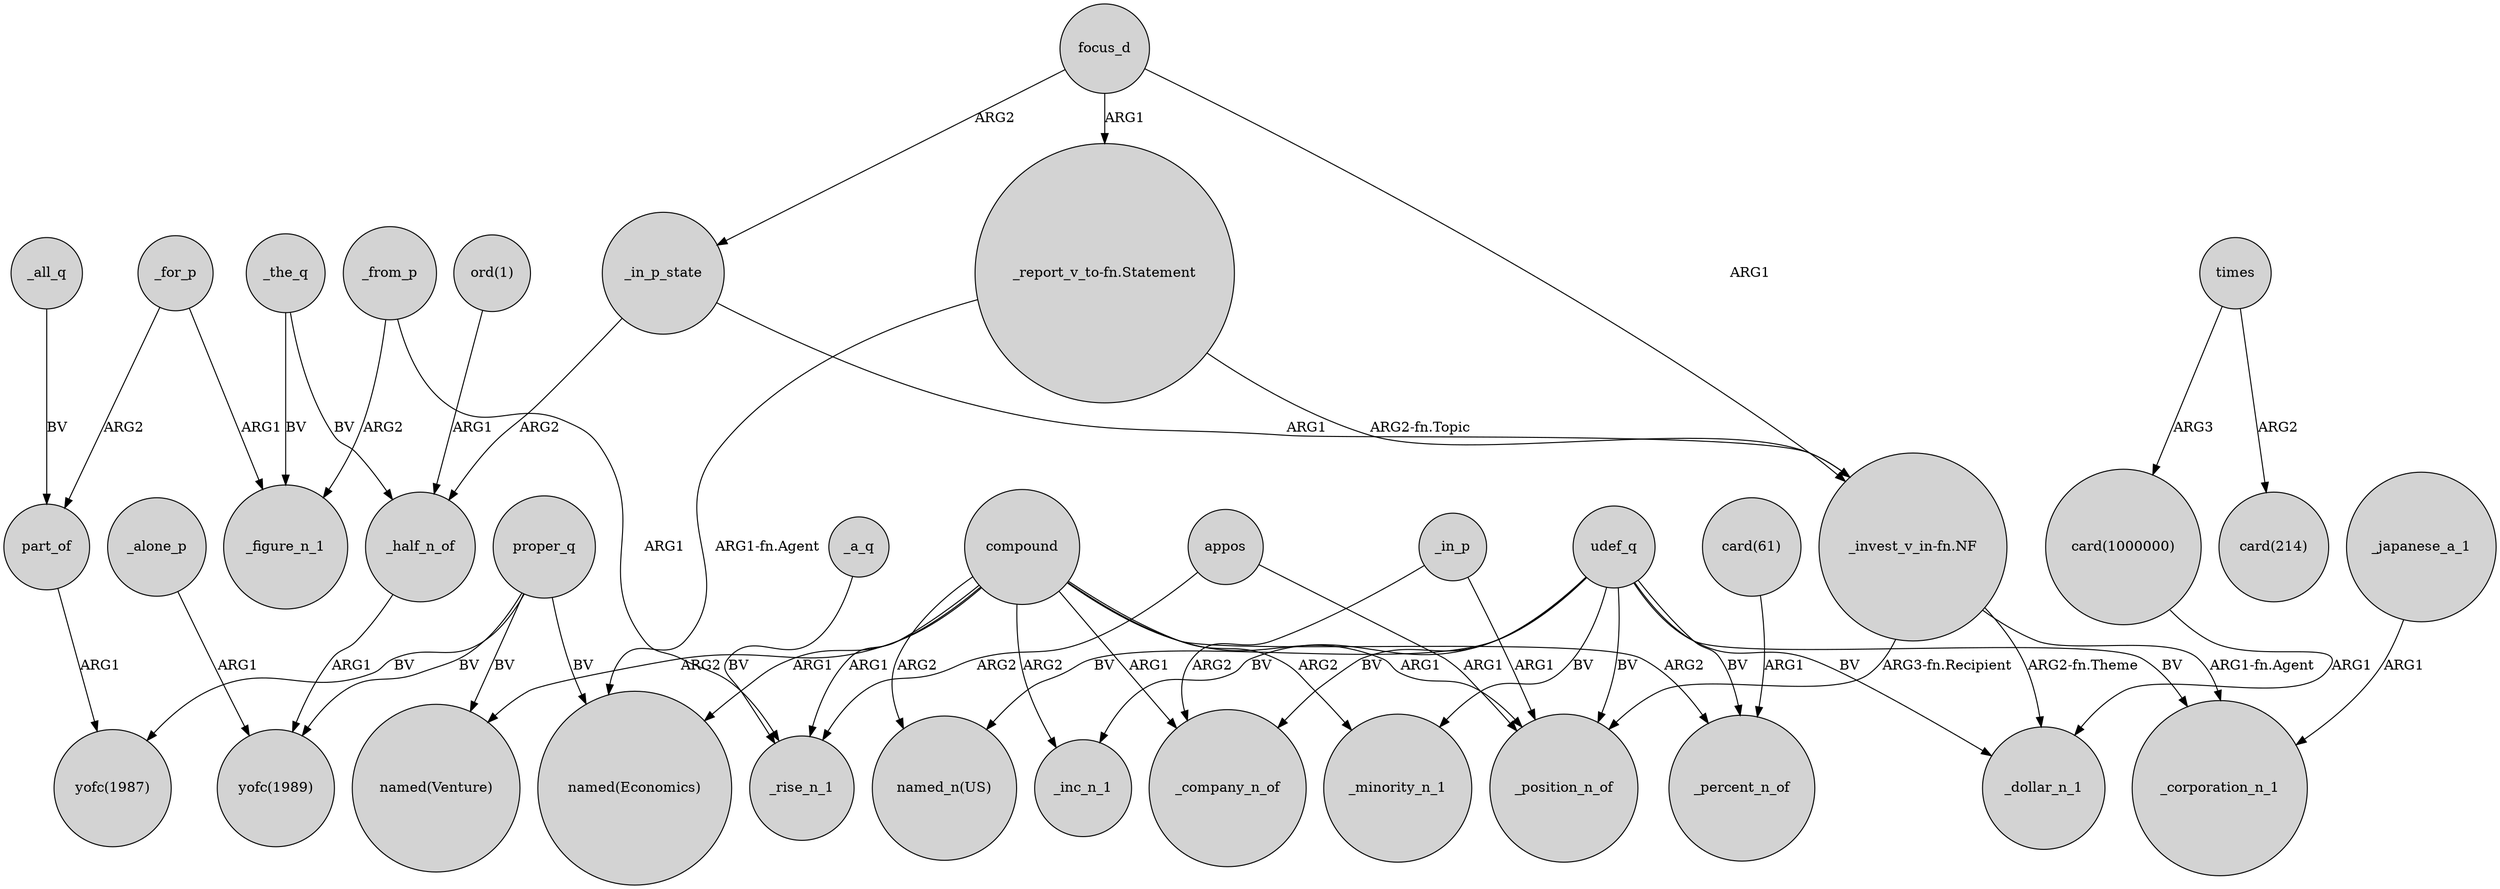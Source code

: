 digraph {
	node [shape=circle style=filled]
	"card(1000000)" -> _dollar_n_1 [label=ARG1]
	"_invest_v_in-fn.NF" -> _position_n_of [label="ARG3-fn.Recipient"]
	focus_d -> "_report_v_to-fn.Statement" [label=ARG1]
	compound -> "named(Economics)" [label=ARG1]
	_half_n_of -> "yofc(1989)" [label=ARG1]
	udef_q -> "named_n(US)" [label=BV]
	udef_q -> _inc_n_1 [label=BV]
	proper_q -> "named(Venture)" [label=BV]
	_for_p -> _figure_n_1 [label=ARG1]
	_all_q -> part_of [label=BV]
	_a_q -> _rise_n_1 [label=BV]
	"card(61)" -> _percent_n_of [label=ARG1]
	udef_q -> _minority_n_1 [label=BV]
	_from_p -> _figure_n_1 [label=ARG2]
	focus_d -> _in_p_state [label=ARG2]
	times -> "card(214)" [label=ARG2]
	_in_p_state -> _half_n_of [label=ARG2]
	_the_q -> _figure_n_1 [label=BV]
	compound -> _percent_n_of [label=ARG2]
	compound -> "named_n(US)" [label=ARG2]
	proper_q -> "yofc(1989)" [label=BV]
	_alone_p -> "yofc(1989)" [label=ARG1]
	proper_q -> "named(Economics)" [label=BV]
	compound -> "named(Venture)" [label=ARG2]
	compound -> _company_n_of [label=ARG1]
	udef_q -> _corporation_n_1 [label=BV]
	_in_p -> _company_n_of [label=ARG2]
	_for_p -> part_of [label=ARG2]
	"_report_v_to-fn.Statement" -> "_invest_v_in-fn.NF" [label="ARG2-fn.Topic"]
	"ord(1)" -> _half_n_of [label=ARG1]
	appos -> _position_n_of [label=ARG1]
	compound -> _minority_n_1 [label=ARG2]
	_in_p_state -> "_invest_v_in-fn.NF" [label=ARG1]
	_japanese_a_1 -> _corporation_n_1 [label=ARG1]
	times -> "card(1000000)" [label=ARG3]
	"_report_v_to-fn.Statement" -> "named(Economics)" [label="ARG1-fn.Agent"]
	compound -> _position_n_of [label=ARG1]
	part_of -> "yofc(1987)" [label=ARG1]
	proper_q -> "yofc(1987)" [label=BV]
	appos -> _rise_n_1 [label=ARG2]
	_from_p -> _rise_n_1 [label=ARG1]
	_in_p -> _position_n_of [label=ARG1]
	compound -> _rise_n_1 [label=ARG1]
	_the_q -> _half_n_of [label=BV]
	udef_q -> _percent_n_of [label=BV]
	udef_q -> _company_n_of [label=BV]
	"_invest_v_in-fn.NF" -> _corporation_n_1 [label="ARG1-fn.Agent"]
	udef_q -> _position_n_of [label=BV]
	compound -> _inc_n_1 [label=ARG2]
	focus_d -> "_invest_v_in-fn.NF" [label=ARG1]
	udef_q -> _dollar_n_1 [label=BV]
	"_invest_v_in-fn.NF" -> _dollar_n_1 [label="ARG2-fn.Theme"]
}
